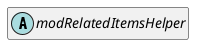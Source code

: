 @startuml
set namespaceSeparator \\
hide members
hide << alias >> circle

abstract class modRelatedItemsHelper
@enduml
